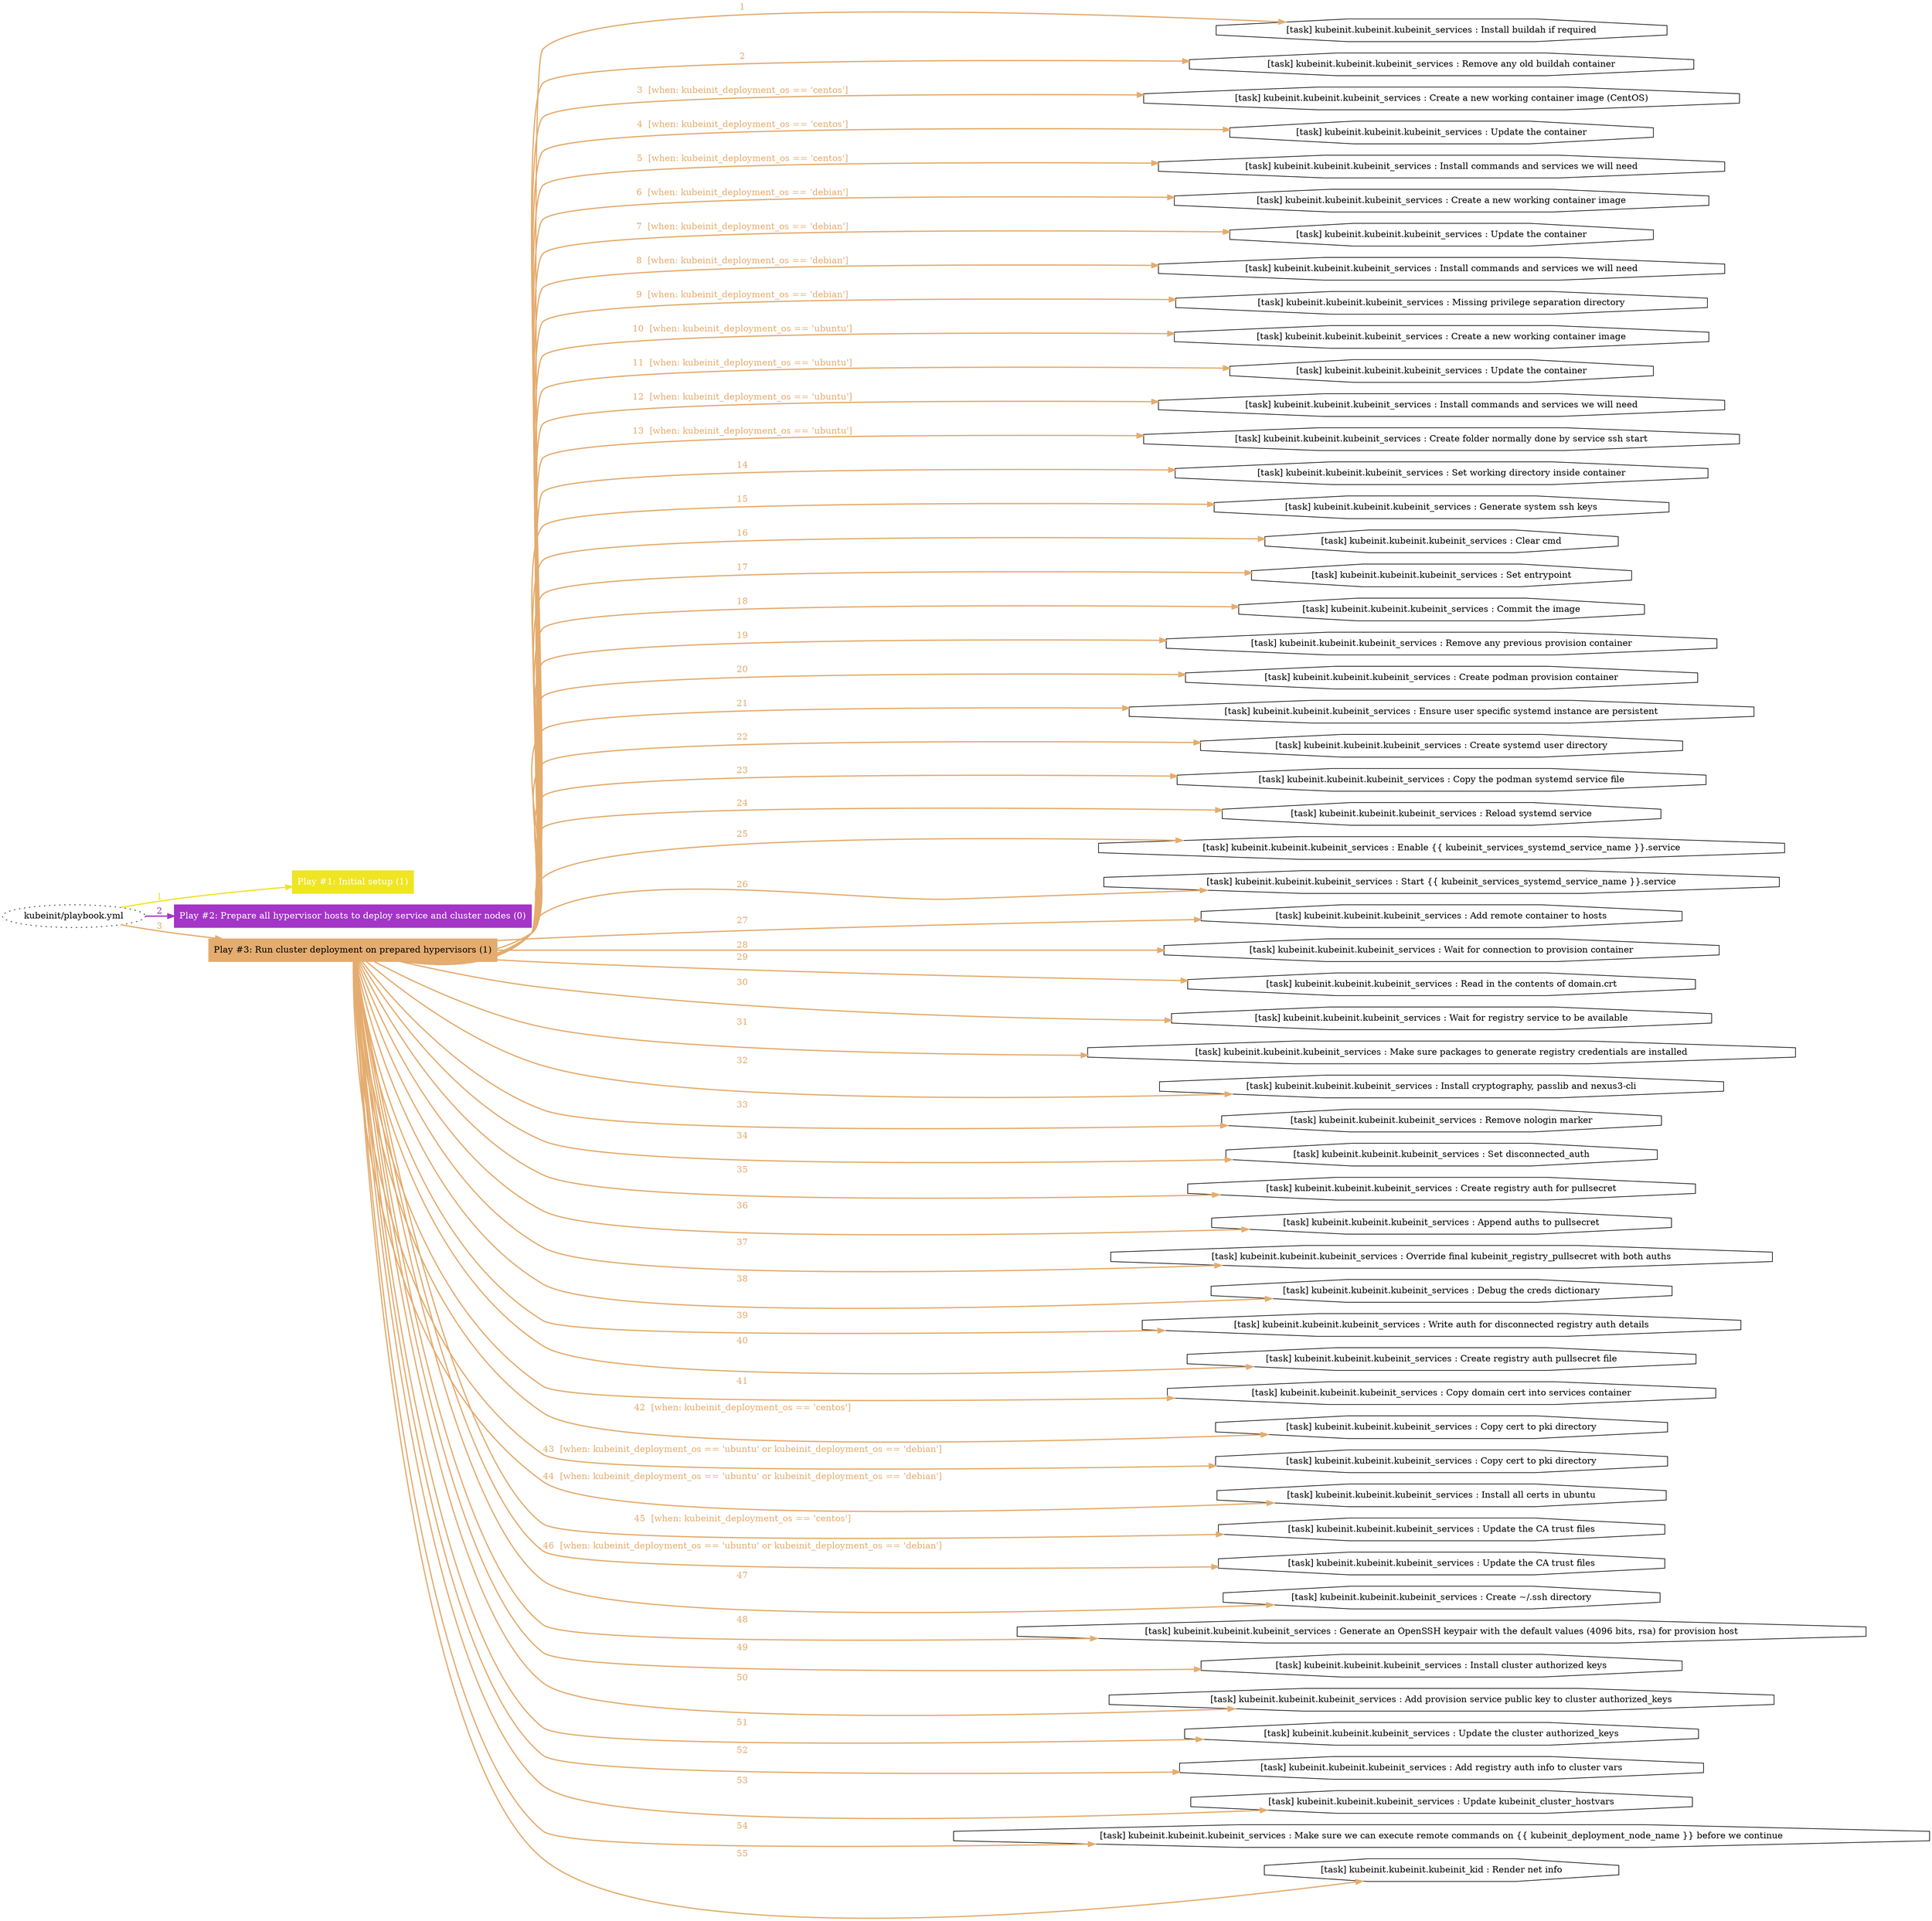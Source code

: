 digraph "kubeinit/playbook.yml "{
	graph [concentrate=true ordering=in rankdir=LR ratio=fill]
	edge [esep=5 sep=10]
	"kubeinit/playbook.yml" [id=root_node style=dotted]
	subgraph "Play #1: Initial setup (1) "{
		"Play #1: Initial setup (1)" [color="#efe522" fontcolor="#ffffff" id="play_ab815dd0-6644-4313-bae0-29f092f907d9" shape=box style=filled tooltip=localhost]
		"kubeinit/playbook.yml" -> "Play #1: Initial setup (1)" [label=1 color="#efe522" fontcolor="#efe522" id="edge_1d344fca-a427-403f-8359-4879ed8c6b3a" style=bold]
	}
	subgraph "Play #2: Prepare all hypervisor hosts to deploy service and cluster nodes (0) "{
		"Play #2: Prepare all hypervisor hosts to deploy service and cluster nodes (0)" [color="#a335c7" fontcolor="#ffffff" id="play_2c9b6b73-c7f4-4d1f-a1a4-3ffab7c45e5b" shape=box style=filled tooltip=""]
		"kubeinit/playbook.yml" -> "Play #2: Prepare all hypervisor hosts to deploy service and cluster nodes (0)" [label=2 color="#a335c7" fontcolor="#a335c7" id="edge_7e65cab1-784a-4332-89a7-02b3eef1d819" style=bold]
	}
	subgraph "Play #3: Run cluster deployment on prepared hypervisors (1) "{
		"Play #3: Run cluster deployment on prepared hypervisors (1)" [color="#e4ac6f" fontcolor="#000000" id="play_c0beb942-821d-48ef-84b6-40d98acab91f" shape=box style=filled tooltip=localhost]
		"kubeinit/playbook.yml" -> "Play #3: Run cluster deployment on prepared hypervisors (1)" [label=3 color="#e4ac6f" fontcolor="#e4ac6f" id="edge_e25a265a-c354-4279-90d1-259559ca2bdd" style=bold]
		"task_006ab004-9ff0-447e-b374-88bff3398e5b" [label="[task] kubeinit.kubeinit.kubeinit_services : Install buildah if required" id="task_006ab004-9ff0-447e-b374-88bff3398e5b" shape=octagon tooltip="[task] kubeinit.kubeinit.kubeinit_services : Install buildah if required"]
		"Play #3: Run cluster deployment on prepared hypervisors (1)" -> "task_006ab004-9ff0-447e-b374-88bff3398e5b" [label=1 color="#e4ac6f" fontcolor="#e4ac6f" id="edge_b6209929-4124-44b5-a438-21887c5b1307" style=bold]
		"task_f08c1b67-2872-4481-8bbb-cb7deff82da1" [label="[task] kubeinit.kubeinit.kubeinit_services : Remove any old buildah container" id="task_f08c1b67-2872-4481-8bbb-cb7deff82da1" shape=octagon tooltip="[task] kubeinit.kubeinit.kubeinit_services : Remove any old buildah container"]
		"Play #3: Run cluster deployment on prepared hypervisors (1)" -> "task_f08c1b67-2872-4481-8bbb-cb7deff82da1" [label=2 color="#e4ac6f" fontcolor="#e4ac6f" id="edge_2f29f0b2-89af-41b9-9112-cdb55e666bf7" style=bold]
		"task_26ec95b6-55da-408f-9845-0db27daeb7c0" [label="[task] kubeinit.kubeinit.kubeinit_services : Create a new working container image (CentOS)" id="task_26ec95b6-55da-408f-9845-0db27daeb7c0" shape=octagon tooltip="[task] kubeinit.kubeinit.kubeinit_services : Create a new working container image (CentOS)"]
		"Play #3: Run cluster deployment on prepared hypervisors (1)" -> "task_26ec95b6-55da-408f-9845-0db27daeb7c0" [label="3  [when: kubeinit_deployment_os == 'centos']" color="#e4ac6f" fontcolor="#e4ac6f" id="edge_bb511bdf-a7cb-458d-87b0-9d0f7b42348b" style=bold]
		"task_fc27faca-2aab-4237-b0ef-04ca68cd6a74" [label="[task] kubeinit.kubeinit.kubeinit_services : Update the container" id="task_fc27faca-2aab-4237-b0ef-04ca68cd6a74" shape=octagon tooltip="[task] kubeinit.kubeinit.kubeinit_services : Update the container"]
		"Play #3: Run cluster deployment on prepared hypervisors (1)" -> "task_fc27faca-2aab-4237-b0ef-04ca68cd6a74" [label="4  [when: kubeinit_deployment_os == 'centos']" color="#e4ac6f" fontcolor="#e4ac6f" id="edge_1e2a8dc3-2537-47af-a8da-f20416ef048d" style=bold]
		"task_3fe7eeea-2eca-4ccc-a049-5cf2bdd9695e" [label="[task] kubeinit.kubeinit.kubeinit_services : Install commands and services we will need" id="task_3fe7eeea-2eca-4ccc-a049-5cf2bdd9695e" shape=octagon tooltip="[task] kubeinit.kubeinit.kubeinit_services : Install commands and services we will need"]
		"Play #3: Run cluster deployment on prepared hypervisors (1)" -> "task_3fe7eeea-2eca-4ccc-a049-5cf2bdd9695e" [label="5  [when: kubeinit_deployment_os == 'centos']" color="#e4ac6f" fontcolor="#e4ac6f" id="edge_f5d230e8-ce65-4f73-bccd-0cf7eef1828c" style=bold]
		"task_5b557069-b82f-4679-bde2-9aa8649a7f3b" [label="[task] kubeinit.kubeinit.kubeinit_services : Create a new working container image" id="task_5b557069-b82f-4679-bde2-9aa8649a7f3b" shape=octagon tooltip="[task] kubeinit.kubeinit.kubeinit_services : Create a new working container image"]
		"Play #3: Run cluster deployment on prepared hypervisors (1)" -> "task_5b557069-b82f-4679-bde2-9aa8649a7f3b" [label="6  [when: kubeinit_deployment_os == 'debian']" color="#e4ac6f" fontcolor="#e4ac6f" id="edge_5f1439aa-2153-4b28-a454-dbf3fea823f8" style=bold]
		"task_7315a5cf-c981-4f36-b96e-5ff6bdc1bb61" [label="[task] kubeinit.kubeinit.kubeinit_services : Update the container" id="task_7315a5cf-c981-4f36-b96e-5ff6bdc1bb61" shape=octagon tooltip="[task] kubeinit.kubeinit.kubeinit_services : Update the container"]
		"Play #3: Run cluster deployment on prepared hypervisors (1)" -> "task_7315a5cf-c981-4f36-b96e-5ff6bdc1bb61" [label="7  [when: kubeinit_deployment_os == 'debian']" color="#e4ac6f" fontcolor="#e4ac6f" id="edge_769704b7-a46b-4e04-939c-b7a045c3f38d" style=bold]
		"task_cd19c78b-3274-4946-b441-cd54c6f4658a" [label="[task] kubeinit.kubeinit.kubeinit_services : Install commands and services we will need" id="task_cd19c78b-3274-4946-b441-cd54c6f4658a" shape=octagon tooltip="[task] kubeinit.kubeinit.kubeinit_services : Install commands and services we will need"]
		"Play #3: Run cluster deployment on prepared hypervisors (1)" -> "task_cd19c78b-3274-4946-b441-cd54c6f4658a" [label="8  [when: kubeinit_deployment_os == 'debian']" color="#e4ac6f" fontcolor="#e4ac6f" id="edge_fb51f021-8522-4501-a04c-40ed19773130" style=bold]
		"task_21664ffe-c482-469d-928d-2e718af4b175" [label="[task] kubeinit.kubeinit.kubeinit_services : Missing privilege separation directory" id="task_21664ffe-c482-469d-928d-2e718af4b175" shape=octagon tooltip="[task] kubeinit.kubeinit.kubeinit_services : Missing privilege separation directory"]
		"Play #3: Run cluster deployment on prepared hypervisors (1)" -> "task_21664ffe-c482-469d-928d-2e718af4b175" [label="9  [when: kubeinit_deployment_os == 'debian']" color="#e4ac6f" fontcolor="#e4ac6f" id="edge_6ef664f4-d35d-44a2-90a3-05765a1577cc" style=bold]
		"task_33d030de-9fc0-4c95-b833-b46d95de65f1" [label="[task] kubeinit.kubeinit.kubeinit_services : Create a new working container image" id="task_33d030de-9fc0-4c95-b833-b46d95de65f1" shape=octagon tooltip="[task] kubeinit.kubeinit.kubeinit_services : Create a new working container image"]
		"Play #3: Run cluster deployment on prepared hypervisors (1)" -> "task_33d030de-9fc0-4c95-b833-b46d95de65f1" [label="10  [when: kubeinit_deployment_os == 'ubuntu']" color="#e4ac6f" fontcolor="#e4ac6f" id="edge_18590d73-94f1-46ac-ba1a-c0ef27ee9ddf" style=bold]
		"task_258a2fd0-c1b3-4377-bda2-fc0d49a8fdfc" [label="[task] kubeinit.kubeinit.kubeinit_services : Update the container" id="task_258a2fd0-c1b3-4377-bda2-fc0d49a8fdfc" shape=octagon tooltip="[task] kubeinit.kubeinit.kubeinit_services : Update the container"]
		"Play #3: Run cluster deployment on prepared hypervisors (1)" -> "task_258a2fd0-c1b3-4377-bda2-fc0d49a8fdfc" [label="11  [when: kubeinit_deployment_os == 'ubuntu']" color="#e4ac6f" fontcolor="#e4ac6f" id="edge_88616030-6d31-4e98-a4f2-e73e0cbb3f79" style=bold]
		"task_a3fcf8e8-dcbf-4c36-8e34-ca592617db56" [label="[task] kubeinit.kubeinit.kubeinit_services : Install commands and services we will need" id="task_a3fcf8e8-dcbf-4c36-8e34-ca592617db56" shape=octagon tooltip="[task] kubeinit.kubeinit.kubeinit_services : Install commands and services we will need"]
		"Play #3: Run cluster deployment on prepared hypervisors (1)" -> "task_a3fcf8e8-dcbf-4c36-8e34-ca592617db56" [label="12  [when: kubeinit_deployment_os == 'ubuntu']" color="#e4ac6f" fontcolor="#e4ac6f" id="edge_398ca59f-1fb4-4d16-8988-7d6e379e2429" style=bold]
		"task_135d3c1c-3f96-482d-9a22-c5e17e0d2b3b" [label="[task] kubeinit.kubeinit.kubeinit_services : Create folder normally done by service ssh start" id="task_135d3c1c-3f96-482d-9a22-c5e17e0d2b3b" shape=octagon tooltip="[task] kubeinit.kubeinit.kubeinit_services : Create folder normally done by service ssh start"]
		"Play #3: Run cluster deployment on prepared hypervisors (1)" -> "task_135d3c1c-3f96-482d-9a22-c5e17e0d2b3b" [label="13  [when: kubeinit_deployment_os == 'ubuntu']" color="#e4ac6f" fontcolor="#e4ac6f" id="edge_f330d033-d506-46fd-a0de-5724d49ebab9" style=bold]
		"task_20e3ceeb-42ff-445f-a2b3-c598452b444c" [label="[task] kubeinit.kubeinit.kubeinit_services : Set working directory inside container" id="task_20e3ceeb-42ff-445f-a2b3-c598452b444c" shape=octagon tooltip="[task] kubeinit.kubeinit.kubeinit_services : Set working directory inside container"]
		"Play #3: Run cluster deployment on prepared hypervisors (1)" -> "task_20e3ceeb-42ff-445f-a2b3-c598452b444c" [label=14 color="#e4ac6f" fontcolor="#e4ac6f" id="edge_a9d395aa-73c1-45fa-a525-5279e8559502" style=bold]
		"task_67d464e1-525a-4a24-8ae1-f0fc305c01fb" [label="[task] kubeinit.kubeinit.kubeinit_services : Generate system ssh keys" id="task_67d464e1-525a-4a24-8ae1-f0fc305c01fb" shape=octagon tooltip="[task] kubeinit.kubeinit.kubeinit_services : Generate system ssh keys"]
		"Play #3: Run cluster deployment on prepared hypervisors (1)" -> "task_67d464e1-525a-4a24-8ae1-f0fc305c01fb" [label=15 color="#e4ac6f" fontcolor="#e4ac6f" id="edge_11525d33-596d-4857-8424-cc12c2db627b" style=bold]
		"task_23bf85a6-0bfe-4577-af64-31a701c93959" [label="[task] kubeinit.kubeinit.kubeinit_services : Clear cmd" id="task_23bf85a6-0bfe-4577-af64-31a701c93959" shape=octagon tooltip="[task] kubeinit.kubeinit.kubeinit_services : Clear cmd"]
		"Play #3: Run cluster deployment on prepared hypervisors (1)" -> "task_23bf85a6-0bfe-4577-af64-31a701c93959" [label=16 color="#e4ac6f" fontcolor="#e4ac6f" id="edge_7d907eb5-7a7e-425d-8d52-076a57b0aa23" style=bold]
		"task_86ec21a4-a0ae-4d17-909a-457cf210c679" [label="[task] kubeinit.kubeinit.kubeinit_services : Set entrypoint" id="task_86ec21a4-a0ae-4d17-909a-457cf210c679" shape=octagon tooltip="[task] kubeinit.kubeinit.kubeinit_services : Set entrypoint"]
		"Play #3: Run cluster deployment on prepared hypervisors (1)" -> "task_86ec21a4-a0ae-4d17-909a-457cf210c679" [label=17 color="#e4ac6f" fontcolor="#e4ac6f" id="edge_62a7adce-3980-49f9-a593-326c66e3c5fc" style=bold]
		"task_a898d220-ed71-4148-811c-b5f6ddf66f33" [label="[task] kubeinit.kubeinit.kubeinit_services : Commit the image" id="task_a898d220-ed71-4148-811c-b5f6ddf66f33" shape=octagon tooltip="[task] kubeinit.kubeinit.kubeinit_services : Commit the image"]
		"Play #3: Run cluster deployment on prepared hypervisors (1)" -> "task_a898d220-ed71-4148-811c-b5f6ddf66f33" [label=18 color="#e4ac6f" fontcolor="#e4ac6f" id="edge_8bf3d28e-df3f-435a-a493-f782c6ed4689" style=bold]
		"task_34fb21e7-3794-4371-8175-61244c7c3631" [label="[task] kubeinit.kubeinit.kubeinit_services : Remove any previous provision container" id="task_34fb21e7-3794-4371-8175-61244c7c3631" shape=octagon tooltip="[task] kubeinit.kubeinit.kubeinit_services : Remove any previous provision container"]
		"Play #3: Run cluster deployment on prepared hypervisors (1)" -> "task_34fb21e7-3794-4371-8175-61244c7c3631" [label=19 color="#e4ac6f" fontcolor="#e4ac6f" id="edge_3662fada-5b5b-436e-b87a-060665eef87b" style=bold]
		"task_8d16a4e3-01c5-4887-93f7-f6a78a813fff" [label="[task] kubeinit.kubeinit.kubeinit_services : Create podman provision container" id="task_8d16a4e3-01c5-4887-93f7-f6a78a813fff" shape=octagon tooltip="[task] kubeinit.kubeinit.kubeinit_services : Create podman provision container"]
		"Play #3: Run cluster deployment on prepared hypervisors (1)" -> "task_8d16a4e3-01c5-4887-93f7-f6a78a813fff" [label=20 color="#e4ac6f" fontcolor="#e4ac6f" id="edge_026b342b-9f0d-4d5a-b57e-c0fb8f2269bc" style=bold]
		"task_c87522bb-fcbb-4d79-bbe1-b4986fa71ffc" [label="[task] kubeinit.kubeinit.kubeinit_services : Ensure user specific systemd instance are persistent" id="task_c87522bb-fcbb-4d79-bbe1-b4986fa71ffc" shape=octagon tooltip="[task] kubeinit.kubeinit.kubeinit_services : Ensure user specific systemd instance are persistent"]
		"Play #3: Run cluster deployment on prepared hypervisors (1)" -> "task_c87522bb-fcbb-4d79-bbe1-b4986fa71ffc" [label=21 color="#e4ac6f" fontcolor="#e4ac6f" id="edge_87d05800-5591-4b9d-9a6d-65bf00322b8b" style=bold]
		"task_53f5e595-7bd6-4c31-8d71-569c2c4144c2" [label="[task] kubeinit.kubeinit.kubeinit_services : Create systemd user directory" id="task_53f5e595-7bd6-4c31-8d71-569c2c4144c2" shape=octagon tooltip="[task] kubeinit.kubeinit.kubeinit_services : Create systemd user directory"]
		"Play #3: Run cluster deployment on prepared hypervisors (1)" -> "task_53f5e595-7bd6-4c31-8d71-569c2c4144c2" [label=22 color="#e4ac6f" fontcolor="#e4ac6f" id="edge_48eadf96-7ac3-45d4-9e33-a841f3931192" style=bold]
		"task_7b9acec7-e3c0-479c-849f-89e0e61bfed1" [label="[task] kubeinit.kubeinit.kubeinit_services : Copy the podman systemd service file" id="task_7b9acec7-e3c0-479c-849f-89e0e61bfed1" shape=octagon tooltip="[task] kubeinit.kubeinit.kubeinit_services : Copy the podman systemd service file"]
		"Play #3: Run cluster deployment on prepared hypervisors (1)" -> "task_7b9acec7-e3c0-479c-849f-89e0e61bfed1" [label=23 color="#e4ac6f" fontcolor="#e4ac6f" id="edge_8443fd36-98ab-4cd5-b825-444c29d35be0" style=bold]
		"task_e71bb2cd-991b-4e2b-b58a-6d21bd5cf948" [label="[task] kubeinit.kubeinit.kubeinit_services : Reload systemd service" id="task_e71bb2cd-991b-4e2b-b58a-6d21bd5cf948" shape=octagon tooltip="[task] kubeinit.kubeinit.kubeinit_services : Reload systemd service"]
		"Play #3: Run cluster deployment on prepared hypervisors (1)" -> "task_e71bb2cd-991b-4e2b-b58a-6d21bd5cf948" [label=24 color="#e4ac6f" fontcolor="#e4ac6f" id="edge_95ed971a-6ef2-48eb-8d2c-5881c808bf20" style=bold]
		"task_14a3c38b-f912-4d6a-a1c8-e93420f1ac04" [label="[task] kubeinit.kubeinit.kubeinit_services : Enable {{ kubeinit_services_systemd_service_name }}.service" id="task_14a3c38b-f912-4d6a-a1c8-e93420f1ac04" shape=octagon tooltip="[task] kubeinit.kubeinit.kubeinit_services : Enable {{ kubeinit_services_systemd_service_name }}.service"]
		"Play #3: Run cluster deployment on prepared hypervisors (1)" -> "task_14a3c38b-f912-4d6a-a1c8-e93420f1ac04" [label=25 color="#e4ac6f" fontcolor="#e4ac6f" id="edge_f6a2dd3b-564a-4633-bc6e-9722b4f061fc" style=bold]
		"task_f364dea9-c014-4068-9c6c-6c0ce010b5b3" [label="[task] kubeinit.kubeinit.kubeinit_services : Start {{ kubeinit_services_systemd_service_name }}.service" id="task_f364dea9-c014-4068-9c6c-6c0ce010b5b3" shape=octagon tooltip="[task] kubeinit.kubeinit.kubeinit_services : Start {{ kubeinit_services_systemd_service_name }}.service"]
		"Play #3: Run cluster deployment on prepared hypervisors (1)" -> "task_f364dea9-c014-4068-9c6c-6c0ce010b5b3" [label=26 color="#e4ac6f" fontcolor="#e4ac6f" id="edge_4b3f2fc5-cd3b-461b-9c54-0582f01c5552" style=bold]
		"task_e5934f6a-d9fa-48b5-8e20-a94dc109f74f" [label="[task] kubeinit.kubeinit.kubeinit_services : Add remote container to hosts" id="task_e5934f6a-d9fa-48b5-8e20-a94dc109f74f" shape=octagon tooltip="[task] kubeinit.kubeinit.kubeinit_services : Add remote container to hosts"]
		"Play #3: Run cluster deployment on prepared hypervisors (1)" -> "task_e5934f6a-d9fa-48b5-8e20-a94dc109f74f" [label=27 color="#e4ac6f" fontcolor="#e4ac6f" id="edge_33be9176-83e1-4366-badb-261e2a76c6df" style=bold]
		"task_9f97b984-8d5e-4560-a197-1747a78f9bbd" [label="[task] kubeinit.kubeinit.kubeinit_services : Wait for connection to provision container" id="task_9f97b984-8d5e-4560-a197-1747a78f9bbd" shape=octagon tooltip="[task] kubeinit.kubeinit.kubeinit_services : Wait for connection to provision container"]
		"Play #3: Run cluster deployment on prepared hypervisors (1)" -> "task_9f97b984-8d5e-4560-a197-1747a78f9bbd" [label=28 color="#e4ac6f" fontcolor="#e4ac6f" id="edge_1f4a5cf6-b7e8-4917-ba14-ee4aa6fdfa5d" style=bold]
		"task_886d20ec-ea18-4972-9fe9-4951fc8753c6" [label="[task] kubeinit.kubeinit.kubeinit_services : Read in the contents of domain.crt" id="task_886d20ec-ea18-4972-9fe9-4951fc8753c6" shape=octagon tooltip="[task] kubeinit.kubeinit.kubeinit_services : Read in the contents of domain.crt"]
		"Play #3: Run cluster deployment on prepared hypervisors (1)" -> "task_886d20ec-ea18-4972-9fe9-4951fc8753c6" [label=29 color="#e4ac6f" fontcolor="#e4ac6f" id="edge_884a0e90-867a-468a-929e-df843e9fde14" style=bold]
		"task_bdbc43a6-6790-4141-9a35-e050afa1eb9e" [label="[task] kubeinit.kubeinit.kubeinit_services : Wait for registry service to be available" id="task_bdbc43a6-6790-4141-9a35-e050afa1eb9e" shape=octagon tooltip="[task] kubeinit.kubeinit.kubeinit_services : Wait for registry service to be available"]
		"Play #3: Run cluster deployment on prepared hypervisors (1)" -> "task_bdbc43a6-6790-4141-9a35-e050afa1eb9e" [label=30 color="#e4ac6f" fontcolor="#e4ac6f" id="edge_8d87c481-03bf-4d54-ba8b-2453f3ac44b5" style=bold]
		"task_1a4b9e8e-bf43-4c23-95b2-86502ebb33c8" [label="[task] kubeinit.kubeinit.kubeinit_services : Make sure packages to generate registry credentials are installed" id="task_1a4b9e8e-bf43-4c23-95b2-86502ebb33c8" shape=octagon tooltip="[task] kubeinit.kubeinit.kubeinit_services : Make sure packages to generate registry credentials are installed"]
		"Play #3: Run cluster deployment on prepared hypervisors (1)" -> "task_1a4b9e8e-bf43-4c23-95b2-86502ebb33c8" [label=31 color="#e4ac6f" fontcolor="#e4ac6f" id="edge_3f78776d-c578-4d87-a3a9-309dbc2606d3" style=bold]
		"task_6316d693-55da-4e90-8ed8-8341d5d2f618" [label="[task] kubeinit.kubeinit.kubeinit_services : Install cryptography, passlib and nexus3-cli" id="task_6316d693-55da-4e90-8ed8-8341d5d2f618" shape=octagon tooltip="[task] kubeinit.kubeinit.kubeinit_services : Install cryptography, passlib and nexus3-cli"]
		"Play #3: Run cluster deployment on prepared hypervisors (1)" -> "task_6316d693-55da-4e90-8ed8-8341d5d2f618" [label=32 color="#e4ac6f" fontcolor="#e4ac6f" id="edge_0ea9f0be-4178-47d2-8b63-c38c07df56ea" style=bold]
		"task_c4106c4a-8aab-47ec-8a23-34c30782487f" [label="[task] kubeinit.kubeinit.kubeinit_services : Remove nologin marker" id="task_c4106c4a-8aab-47ec-8a23-34c30782487f" shape=octagon tooltip="[task] kubeinit.kubeinit.kubeinit_services : Remove nologin marker"]
		"Play #3: Run cluster deployment on prepared hypervisors (1)" -> "task_c4106c4a-8aab-47ec-8a23-34c30782487f" [label=33 color="#e4ac6f" fontcolor="#e4ac6f" id="edge_cfdbcc3f-e63a-4354-97d5-517be9e097d7" style=bold]
		"task_d0cf6329-157a-4b82-848e-17faa20d9b50" [label="[task] kubeinit.kubeinit.kubeinit_services : Set disconnected_auth" id="task_d0cf6329-157a-4b82-848e-17faa20d9b50" shape=octagon tooltip="[task] kubeinit.kubeinit.kubeinit_services : Set disconnected_auth"]
		"Play #3: Run cluster deployment on prepared hypervisors (1)" -> "task_d0cf6329-157a-4b82-848e-17faa20d9b50" [label=34 color="#e4ac6f" fontcolor="#e4ac6f" id="edge_c0d39710-ee7a-4018-a31d-2cfe6b86d667" style=bold]
		"task_7dba1435-5b67-4ad1-9dc8-45bb3ce1dab1" [label="[task] kubeinit.kubeinit.kubeinit_services : Create registry auth for pullsecret" id="task_7dba1435-5b67-4ad1-9dc8-45bb3ce1dab1" shape=octagon tooltip="[task] kubeinit.kubeinit.kubeinit_services : Create registry auth for pullsecret"]
		"Play #3: Run cluster deployment on prepared hypervisors (1)" -> "task_7dba1435-5b67-4ad1-9dc8-45bb3ce1dab1" [label=35 color="#e4ac6f" fontcolor="#e4ac6f" id="edge_52ae9ee2-cf41-4981-8585-5d4b7a9ea94f" style=bold]
		"task_680b4783-e262-4243-983d-117484d80b1d" [label="[task] kubeinit.kubeinit.kubeinit_services : Append auths to pullsecret" id="task_680b4783-e262-4243-983d-117484d80b1d" shape=octagon tooltip="[task] kubeinit.kubeinit.kubeinit_services : Append auths to pullsecret"]
		"Play #3: Run cluster deployment on prepared hypervisors (1)" -> "task_680b4783-e262-4243-983d-117484d80b1d" [label=36 color="#e4ac6f" fontcolor="#e4ac6f" id="edge_d63cfd55-c5fa-480e-b1d0-cd652bf3a2fb" style=bold]
		"task_cc199049-0590-4351-b390-38748090cd18" [label="[task] kubeinit.kubeinit.kubeinit_services : Override final kubeinit_registry_pullsecret with both auths" id="task_cc199049-0590-4351-b390-38748090cd18" shape=octagon tooltip="[task] kubeinit.kubeinit.kubeinit_services : Override final kubeinit_registry_pullsecret with both auths"]
		"Play #3: Run cluster deployment on prepared hypervisors (1)" -> "task_cc199049-0590-4351-b390-38748090cd18" [label=37 color="#e4ac6f" fontcolor="#e4ac6f" id="edge_73d96ab8-ab9b-4342-b237-c6a5467f461f" style=bold]
		"task_48458513-bd33-466b-b4f8-46b427ee20ad" [label="[task] kubeinit.kubeinit.kubeinit_services : Debug the creds dictionary" id="task_48458513-bd33-466b-b4f8-46b427ee20ad" shape=octagon tooltip="[task] kubeinit.kubeinit.kubeinit_services : Debug the creds dictionary"]
		"Play #3: Run cluster deployment on prepared hypervisors (1)" -> "task_48458513-bd33-466b-b4f8-46b427ee20ad" [label=38 color="#e4ac6f" fontcolor="#e4ac6f" id="edge_0d15f6c6-d9cc-473f-99a5-00f89d9351f5" style=bold]
		"task_9db4dcb8-3436-42fa-9188-c9380fc67fd2" [label="[task] kubeinit.kubeinit.kubeinit_services : Write auth for disconnected registry auth details" id="task_9db4dcb8-3436-42fa-9188-c9380fc67fd2" shape=octagon tooltip="[task] kubeinit.kubeinit.kubeinit_services : Write auth for disconnected registry auth details"]
		"Play #3: Run cluster deployment on prepared hypervisors (1)" -> "task_9db4dcb8-3436-42fa-9188-c9380fc67fd2" [label=39 color="#e4ac6f" fontcolor="#e4ac6f" id="edge_112d0c82-aeda-495d-bc9a-fb1fa004cbba" style=bold]
		"task_a6781685-802b-4b36-8a42-3cc742721f9b" [label="[task] kubeinit.kubeinit.kubeinit_services : Create registry auth pullsecret file" id="task_a6781685-802b-4b36-8a42-3cc742721f9b" shape=octagon tooltip="[task] kubeinit.kubeinit.kubeinit_services : Create registry auth pullsecret file"]
		"Play #3: Run cluster deployment on prepared hypervisors (1)" -> "task_a6781685-802b-4b36-8a42-3cc742721f9b" [label=40 color="#e4ac6f" fontcolor="#e4ac6f" id="edge_80a8230f-9528-4bab-b2da-0d224eb3418d" style=bold]
		"task_eab25dd6-e41a-49ed-9ac6-e64771c53756" [label="[task] kubeinit.kubeinit.kubeinit_services : Copy domain cert into services container" id="task_eab25dd6-e41a-49ed-9ac6-e64771c53756" shape=octagon tooltip="[task] kubeinit.kubeinit.kubeinit_services : Copy domain cert into services container"]
		"Play #3: Run cluster deployment on prepared hypervisors (1)" -> "task_eab25dd6-e41a-49ed-9ac6-e64771c53756" [label=41 color="#e4ac6f" fontcolor="#e4ac6f" id="edge_56525382-d41e-412c-b372-a74c0d210e67" style=bold]
		"task_710f8a11-279a-4b73-be26-050c37fcece9" [label="[task] kubeinit.kubeinit.kubeinit_services : Copy cert to pki directory" id="task_710f8a11-279a-4b73-be26-050c37fcece9" shape=octagon tooltip="[task] kubeinit.kubeinit.kubeinit_services : Copy cert to pki directory"]
		"Play #3: Run cluster deployment on prepared hypervisors (1)" -> "task_710f8a11-279a-4b73-be26-050c37fcece9" [label="42  [when: kubeinit_deployment_os == 'centos']" color="#e4ac6f" fontcolor="#e4ac6f" id="edge_cc1b583f-2356-408f-a804-189fc2e0e68f" style=bold]
		"task_91f3ca15-a251-4f85-a3f5-abee268c9e1f" [label="[task] kubeinit.kubeinit.kubeinit_services : Copy cert to pki directory" id="task_91f3ca15-a251-4f85-a3f5-abee268c9e1f" shape=octagon tooltip="[task] kubeinit.kubeinit.kubeinit_services : Copy cert to pki directory"]
		"Play #3: Run cluster deployment on prepared hypervisors (1)" -> "task_91f3ca15-a251-4f85-a3f5-abee268c9e1f" [label="43  [when: kubeinit_deployment_os == 'ubuntu' or kubeinit_deployment_os == 'debian']" color="#e4ac6f" fontcolor="#e4ac6f" id="edge_d3667c25-8b87-4e7f-8c05-964f71724774" style=bold]
		"task_d2aac5f5-f69c-48e3-9f7a-b21816b666ae" [label="[task] kubeinit.kubeinit.kubeinit_services : Install all certs in ubuntu" id="task_d2aac5f5-f69c-48e3-9f7a-b21816b666ae" shape=octagon tooltip="[task] kubeinit.kubeinit.kubeinit_services : Install all certs in ubuntu"]
		"Play #3: Run cluster deployment on prepared hypervisors (1)" -> "task_d2aac5f5-f69c-48e3-9f7a-b21816b666ae" [label="44  [when: kubeinit_deployment_os == 'ubuntu' or kubeinit_deployment_os == 'debian']" color="#e4ac6f" fontcolor="#e4ac6f" id="edge_e9317d61-771a-42fc-97a3-7c51e9644d61" style=bold]
		"task_5bcb4bdc-0690-4f2c-b716-240e9f7b9b3d" [label="[task] kubeinit.kubeinit.kubeinit_services : Update the CA trust files" id="task_5bcb4bdc-0690-4f2c-b716-240e9f7b9b3d" shape=octagon tooltip="[task] kubeinit.kubeinit.kubeinit_services : Update the CA trust files"]
		"Play #3: Run cluster deployment on prepared hypervisors (1)" -> "task_5bcb4bdc-0690-4f2c-b716-240e9f7b9b3d" [label="45  [when: kubeinit_deployment_os == 'centos']" color="#e4ac6f" fontcolor="#e4ac6f" id="edge_b6aeca4d-3bd3-4d8a-80a3-f7721f8a3aa6" style=bold]
		"task_f59196ca-9105-4110-b3f6-d572ce8621b6" [label="[task] kubeinit.kubeinit.kubeinit_services : Update the CA trust files" id="task_f59196ca-9105-4110-b3f6-d572ce8621b6" shape=octagon tooltip="[task] kubeinit.kubeinit.kubeinit_services : Update the CA trust files"]
		"Play #3: Run cluster deployment on prepared hypervisors (1)" -> "task_f59196ca-9105-4110-b3f6-d572ce8621b6" [label="46  [when: kubeinit_deployment_os == 'ubuntu' or kubeinit_deployment_os == 'debian']" color="#e4ac6f" fontcolor="#e4ac6f" id="edge_4088f569-d953-4831-a9aa-7f18cd76ab5f" style=bold]
		"task_6d832064-34cd-4432-90e6-fc91c300fb97" [label="[task] kubeinit.kubeinit.kubeinit_services : Create ~/.ssh directory" id="task_6d832064-34cd-4432-90e6-fc91c300fb97" shape=octagon tooltip="[task] kubeinit.kubeinit.kubeinit_services : Create ~/.ssh directory"]
		"Play #3: Run cluster deployment on prepared hypervisors (1)" -> "task_6d832064-34cd-4432-90e6-fc91c300fb97" [label=47 color="#e4ac6f" fontcolor="#e4ac6f" id="edge_2a5dda39-5571-4c8b-a443-ad6a81fc1b69" style=bold]
		"task_8aaff29c-425b-43e4-8437-23fe03880e96" [label="[task] kubeinit.kubeinit.kubeinit_services : Generate an OpenSSH keypair with the default values (4096 bits, rsa) for provision host" id="task_8aaff29c-425b-43e4-8437-23fe03880e96" shape=octagon tooltip="[task] kubeinit.kubeinit.kubeinit_services : Generate an OpenSSH keypair with the default values (4096 bits, rsa) for provision host"]
		"Play #3: Run cluster deployment on prepared hypervisors (1)" -> "task_8aaff29c-425b-43e4-8437-23fe03880e96" [label=48 color="#e4ac6f" fontcolor="#e4ac6f" id="edge_0c986776-a696-4914-834e-aea219c922a4" style=bold]
		"task_4a3bbb82-c59c-4c8e-a3d7-d752f59979e0" [label="[task] kubeinit.kubeinit.kubeinit_services : Install cluster authorized keys" id="task_4a3bbb82-c59c-4c8e-a3d7-d752f59979e0" shape=octagon tooltip="[task] kubeinit.kubeinit.kubeinit_services : Install cluster authorized keys"]
		"Play #3: Run cluster deployment on prepared hypervisors (1)" -> "task_4a3bbb82-c59c-4c8e-a3d7-d752f59979e0" [label=49 color="#e4ac6f" fontcolor="#e4ac6f" id="edge_4a6b34db-946b-4c56-a26f-5c186a100bb1" style=bold]
		"task_f664c60f-66d6-495d-94f8-84507dcbb653" [label="[task] kubeinit.kubeinit.kubeinit_services : Add provision service public key to cluster authorized_keys" id="task_f664c60f-66d6-495d-94f8-84507dcbb653" shape=octagon tooltip="[task] kubeinit.kubeinit.kubeinit_services : Add provision service public key to cluster authorized_keys"]
		"Play #3: Run cluster deployment on prepared hypervisors (1)" -> "task_f664c60f-66d6-495d-94f8-84507dcbb653" [label=50 color="#e4ac6f" fontcolor="#e4ac6f" id="edge_310afe10-7105-4022-90e4-1d9a0a857c1a" style=bold]
		"task_67e2b974-fa50-4a0a-9b74-48648620c14a" [label="[task] kubeinit.kubeinit.kubeinit_services : Update the cluster authorized_keys" id="task_67e2b974-fa50-4a0a-9b74-48648620c14a" shape=octagon tooltip="[task] kubeinit.kubeinit.kubeinit_services : Update the cluster authorized_keys"]
		"Play #3: Run cluster deployment on prepared hypervisors (1)" -> "task_67e2b974-fa50-4a0a-9b74-48648620c14a" [label=51 color="#e4ac6f" fontcolor="#e4ac6f" id="edge_aa9f02ae-3842-4218-8214-0600916df1f9" style=bold]
		"task_41aed6bb-ab6a-4530-b96f-84d5b9b53c4b" [label="[task] kubeinit.kubeinit.kubeinit_services : Add registry auth info to cluster vars" id="task_41aed6bb-ab6a-4530-b96f-84d5b9b53c4b" shape=octagon tooltip="[task] kubeinit.kubeinit.kubeinit_services : Add registry auth info to cluster vars"]
		"Play #3: Run cluster deployment on prepared hypervisors (1)" -> "task_41aed6bb-ab6a-4530-b96f-84d5b9b53c4b" [label=52 color="#e4ac6f" fontcolor="#e4ac6f" id="edge_a2b9880b-51ec-45ef-841b-4d07b1c38f70" style=bold]
		"task_c819a998-de0a-437f-8b59-6b4250684820" [label="[task] kubeinit.kubeinit.kubeinit_services : Update kubeinit_cluster_hostvars" id="task_c819a998-de0a-437f-8b59-6b4250684820" shape=octagon tooltip="[task] kubeinit.kubeinit.kubeinit_services : Update kubeinit_cluster_hostvars"]
		"Play #3: Run cluster deployment on prepared hypervisors (1)" -> "task_c819a998-de0a-437f-8b59-6b4250684820" [label=53 color="#e4ac6f" fontcolor="#e4ac6f" id="edge_d13c9542-8d88-47d3-90ce-b28a85aac75f" style=bold]
		"task_127464f2-db23-4e6d-8a71-f0e571552b8e" [label="[task] kubeinit.kubeinit.kubeinit_services : Make sure we can execute remote commands on {{ kubeinit_deployment_node_name }} before we continue" id="task_127464f2-db23-4e6d-8a71-f0e571552b8e" shape=octagon tooltip="[task] kubeinit.kubeinit.kubeinit_services : Make sure we can execute remote commands on {{ kubeinit_deployment_node_name }} before we continue"]
		"Play #3: Run cluster deployment on prepared hypervisors (1)" -> "task_127464f2-db23-4e6d-8a71-f0e571552b8e" [label=54 color="#e4ac6f" fontcolor="#e4ac6f" id="edge_0d2508c4-85cb-4a4a-abda-3a0b2b3dd275" style=bold]
		"task_d7c13fa7-aebd-4bd2-ae94-8c3b6a3e84d3" [label="[task] kubeinit.kubeinit.kubeinit_kid : Render net info" id="task_d7c13fa7-aebd-4bd2-ae94-8c3b6a3e84d3" shape=octagon tooltip="[task] kubeinit.kubeinit.kubeinit_kid : Render net info"]
		"Play #3: Run cluster deployment on prepared hypervisors (1)" -> "task_d7c13fa7-aebd-4bd2-ae94-8c3b6a3e84d3" [label=55 color="#e4ac6f" fontcolor="#e4ac6f" id="edge_da51aad4-ad07-425f-94dd-2a4adb29dbe8" style=bold]
	}
}
